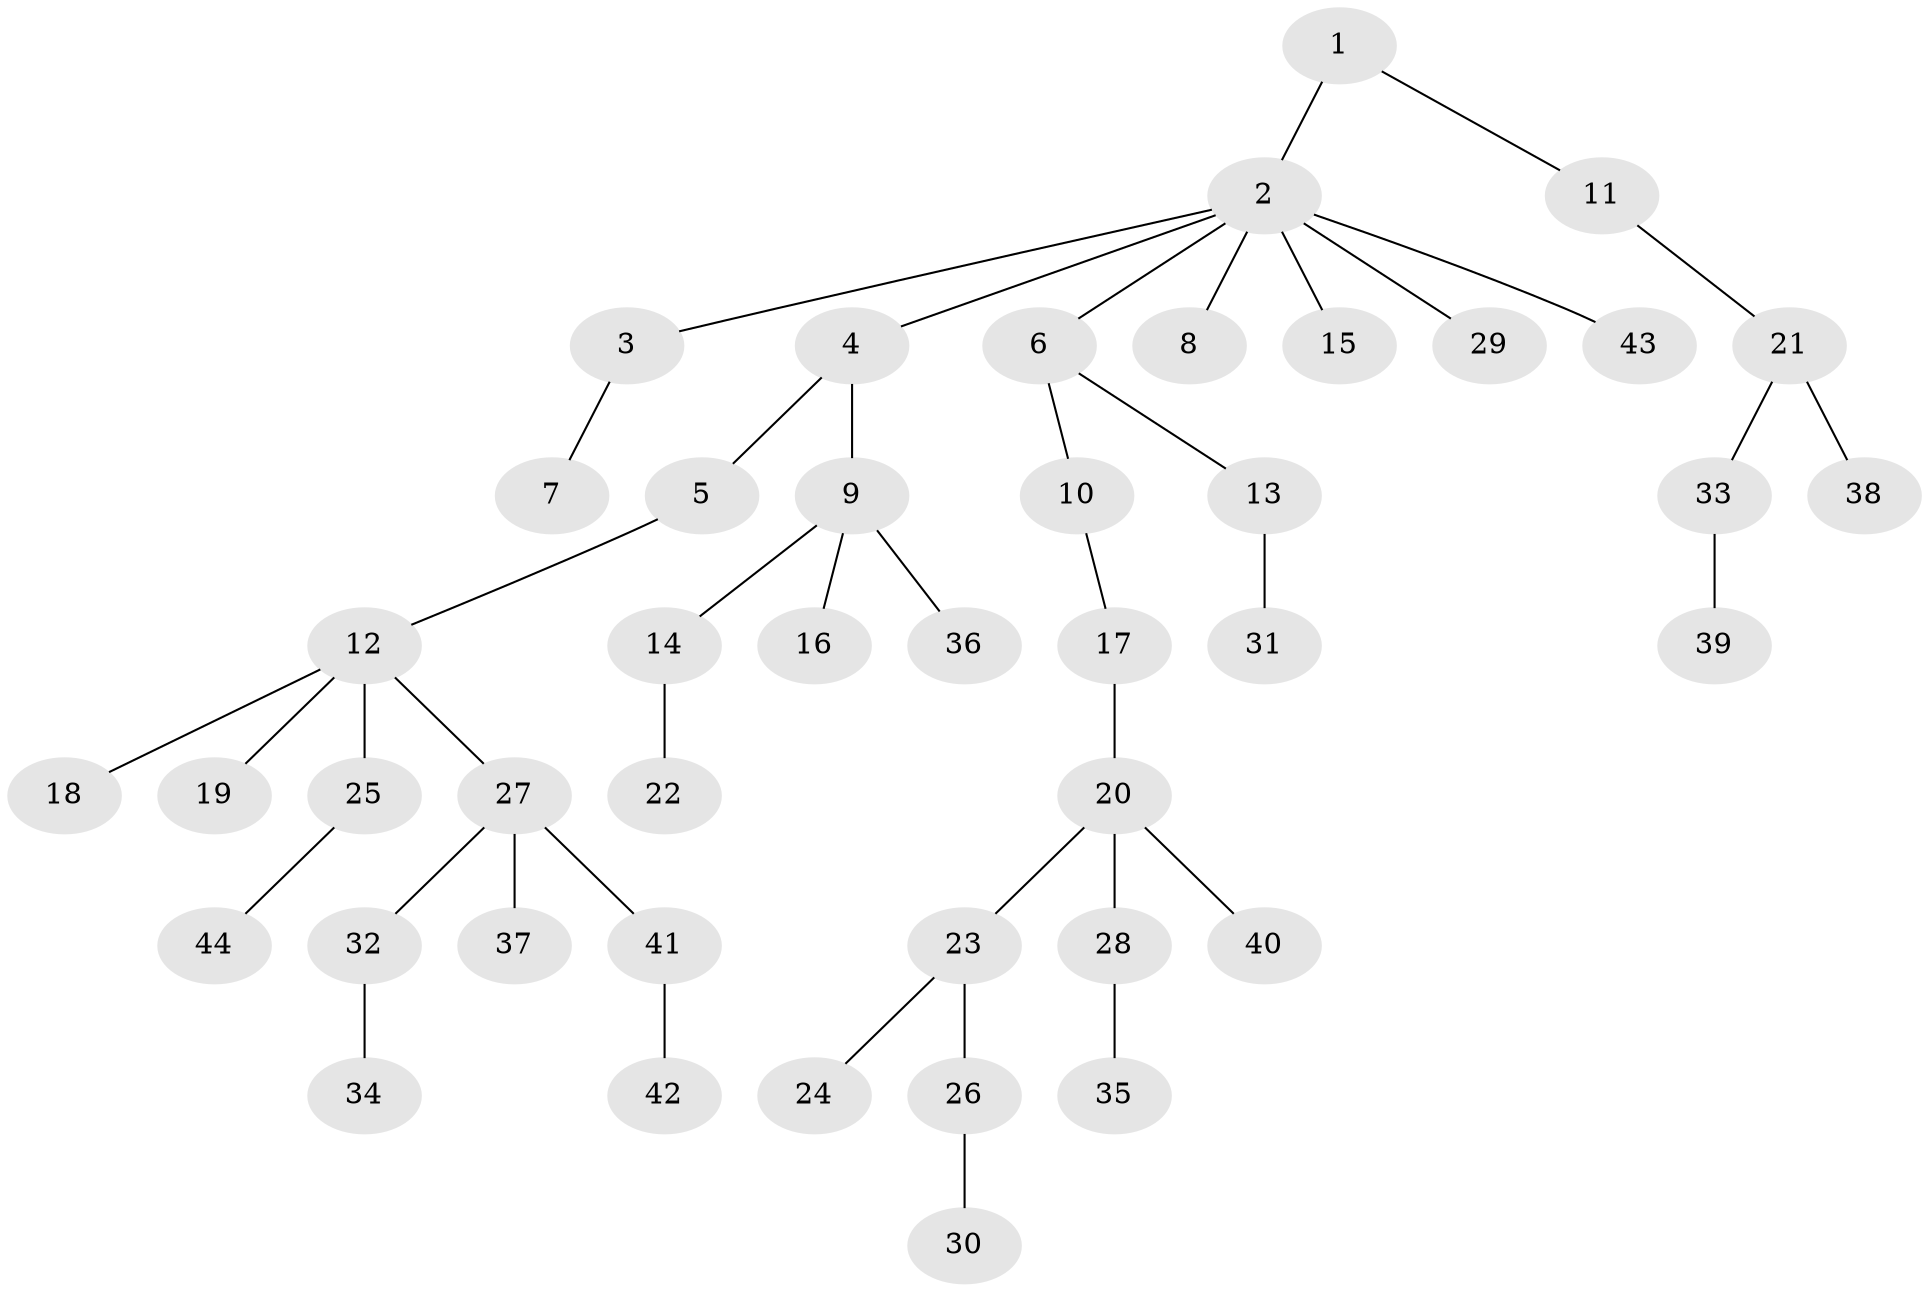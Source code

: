 // original degree distribution, {2: 0.35714285714285715, 9: 0.014285714285714285, 4: 0.11428571428571428, 6: 0.014285714285714285, 3: 0.014285714285714285, 1: 0.4714285714285714, 5: 0.014285714285714285}
// Generated by graph-tools (version 1.1) at 2025/51/03/04/25 22:51:28]
// undirected, 44 vertices, 43 edges
graph export_dot {
  node [color=gray90,style=filled];
  1;
  2;
  3;
  4;
  5;
  6;
  7;
  8;
  9;
  10;
  11;
  12;
  13;
  14;
  15;
  16;
  17;
  18;
  19;
  20;
  21;
  22;
  23;
  24;
  25;
  26;
  27;
  28;
  29;
  30;
  31;
  32;
  33;
  34;
  35;
  36;
  37;
  38;
  39;
  40;
  41;
  42;
  43;
  44;
  1 -- 2 [weight=1.0];
  1 -- 11 [weight=1.0];
  2 -- 3 [weight=1.0];
  2 -- 4 [weight=1.0];
  2 -- 6 [weight=1.0];
  2 -- 8 [weight=1.0];
  2 -- 15 [weight=1.0];
  2 -- 29 [weight=1.0];
  2 -- 43 [weight=1.0];
  3 -- 7 [weight=1.0];
  4 -- 5 [weight=1.0];
  4 -- 9 [weight=1.0];
  5 -- 12 [weight=1.0];
  6 -- 10 [weight=1.0];
  6 -- 13 [weight=1.0];
  9 -- 14 [weight=1.0];
  9 -- 16 [weight=1.0];
  9 -- 36 [weight=1.0];
  10 -- 17 [weight=1.0];
  11 -- 21 [weight=1.0];
  12 -- 18 [weight=1.0];
  12 -- 19 [weight=1.0];
  12 -- 25 [weight=1.0];
  12 -- 27 [weight=1.0];
  13 -- 31 [weight=2.0];
  14 -- 22 [weight=1.0];
  17 -- 20 [weight=1.0];
  20 -- 23 [weight=1.0];
  20 -- 28 [weight=1.0];
  20 -- 40 [weight=1.0];
  21 -- 33 [weight=1.0];
  21 -- 38 [weight=1.0];
  23 -- 24 [weight=1.0];
  23 -- 26 [weight=1.0];
  25 -- 44 [weight=1.0];
  26 -- 30 [weight=2.0];
  27 -- 32 [weight=1.0];
  27 -- 37 [weight=1.0];
  27 -- 41 [weight=1.0];
  28 -- 35 [weight=1.0];
  32 -- 34 [weight=1.0];
  33 -- 39 [weight=1.0];
  41 -- 42 [weight=1.0];
}
